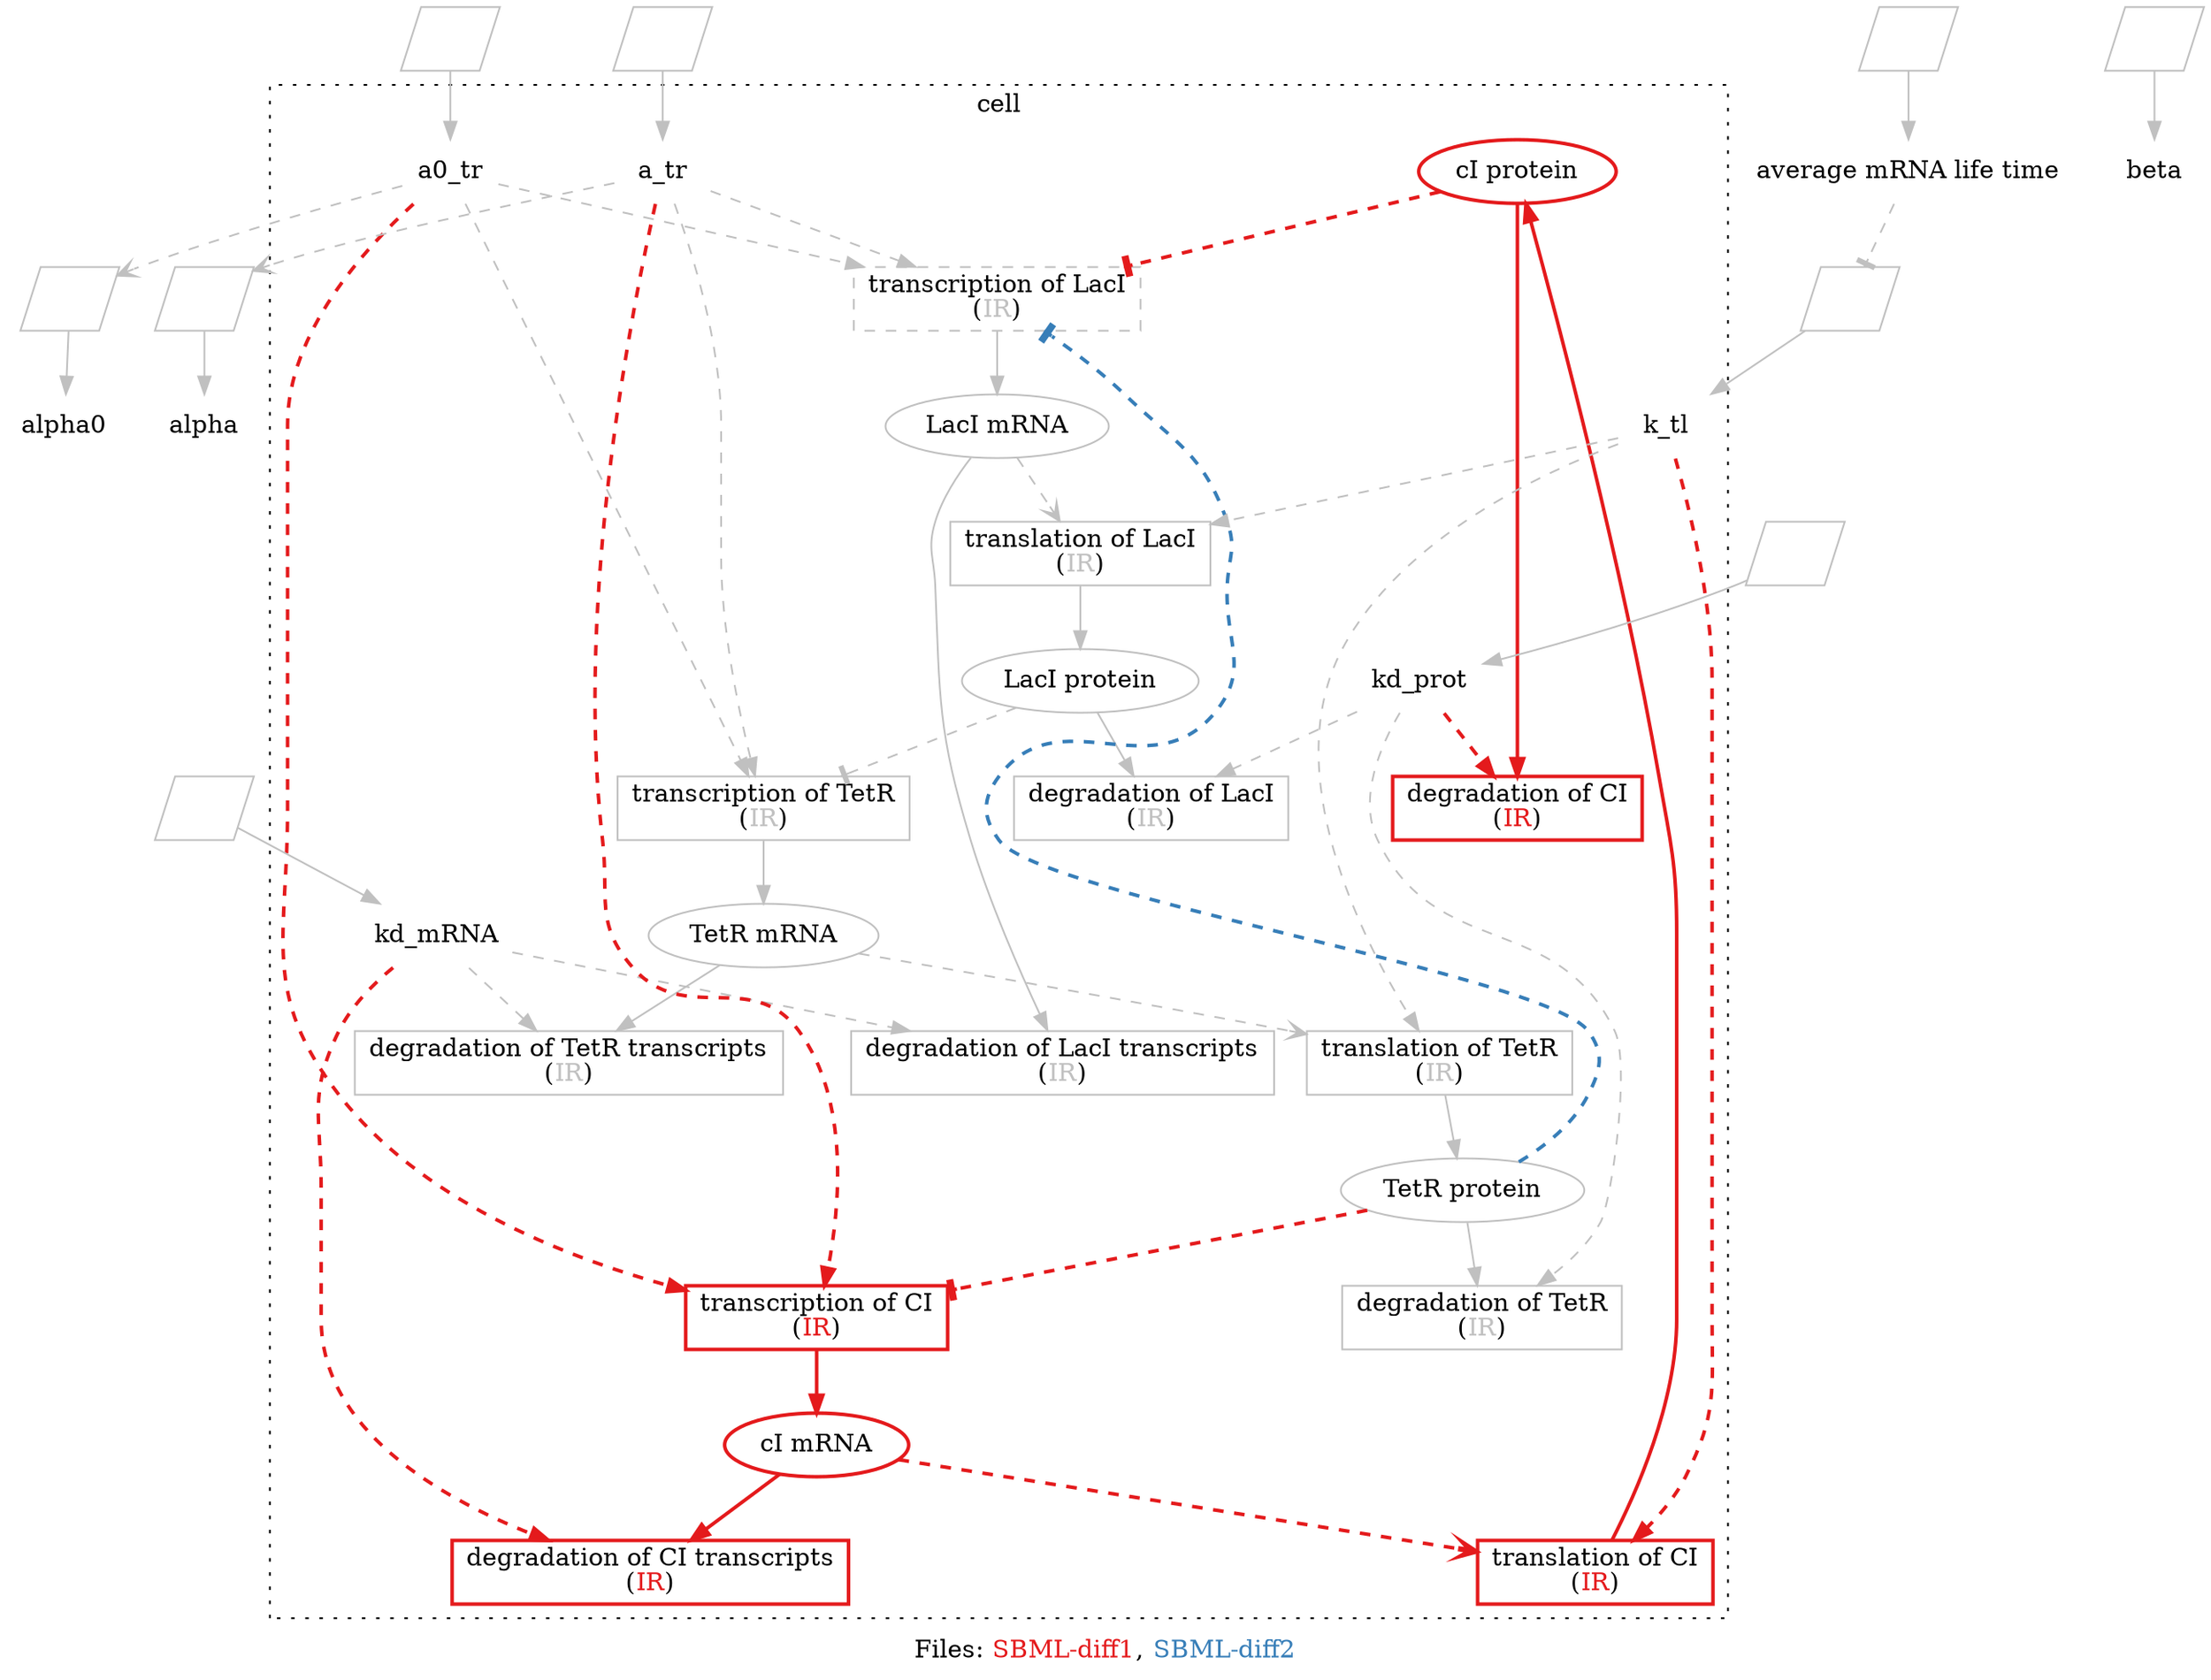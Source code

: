 


digraph comparison {
rankdir = TB;


subgraph cluster_cell {
graph[style=dotted];
label="cell";
"PZ" [color="#e41a1c",label="cI protein"   , style="bold,"];
"PX" [color="grey",label="LacI protein"   , style=""];
"PY" [color="grey",label="TetR protein"   , style=""];
"Y" [color="grey",label="TetR mRNA"   , style=""];
"X" [color="grey",label="LacI mRNA"   , style=""];
"Z" [color="#e41a1c",label="cI mRNA"   , style="bold,"];
Reaction2 [shape="rectangle", color="grey",  label=<degradation of TetR transcripts<br/>(<font color='grey'>IR</font>)> , style=""];
Y -> Reaction2 [color="grey", style=""];
kd_mRNA -> Reaction2 [color="grey" , style="dashed"];
Reaction3 [shape="rectangle", color="#e41a1c",  label=<degradation of CI transcripts<br/>(<font color='#e41a1c'>IR</font>)> , style="bold,"];
Z -> Reaction3 [color="#e41a1c", style="bold,"];
kd_mRNA -> Reaction3 [color="#e41a1c" , style="bold,dashed"];
Reaction1 [shape="rectangle", color="grey",  label=<degradation of LacI transcripts<br/>(<font color='grey'>IR</font>)> , style=""];
X -> Reaction1 [color="grey", style=""];
kd_mRNA -> Reaction1 [color="grey" , style="dashed"];
Reaction6 [shape="rectangle", color="#e41a1c",  label=<translation of CI<br/>(<font color='#e41a1c'>IR</font>)> , style="bold,"];
k_tl -> Reaction6 [color="#e41a1c" , style="bold,dashed"];
Reaction6 -> PZ [color="#e41a1c", style="bold,"];
Reaction7 [shape="rectangle", color="grey",  label=<degradation of LacI<br/>(<font color='grey'>IR</font>)> , style=""];
PX -> Reaction7 [color="grey", style=""];
kd_prot -> Reaction7 [color="grey" , style="dashed"];
Reaction4 [shape="rectangle", color="grey",  label=<translation of LacI<br/>(<font color='grey'>IR</font>)> , style=""];
k_tl -> Reaction4 [color="grey" , style="dashed"];
Reaction4 -> PX [color="grey", style=""];
Reaction5 [shape="rectangle", color="grey",  label=<translation of TetR<br/>(<font color='grey'>IR</font>)> , style=""];
k_tl -> Reaction5 [color="grey" , style="dashed"];
Reaction5 -> PY [color="grey", style=""];
Reaction8 [shape="rectangle", color="grey",  label=<degradation of TetR<br/>(<font color='grey'>IR</font>)> , style=""];
PY -> Reaction8 [color="grey", style=""];
kd_prot -> Reaction8 [color="grey" , style="dashed"];
Reaction9 [shape="rectangle", color="#e41a1c",  label=<degradation of CI<br/>(<font color='#e41a1c'>IR</font>)> , style="bold,"];
PZ -> Reaction9 [color="#e41a1c", style="bold,"];
kd_prot -> Reaction9 [color="#e41a1c" , style="bold,dashed"];
Reaction12 [shape="rectangle", color="#e41a1c",  label=<transcription of CI<br/>(<font color='#e41a1c'>IR</font>)> , style="bold,"];
a0_tr -> Reaction12 [color="#e41a1c" , style="bold,dashed"];
a_tr -> Reaction12 [color="#e41a1c" , style="bold,dashed"];
Reaction12 -> Z [color="#e41a1c", style="bold,"];
Reaction10 [shape="rectangle", color="grey",  label=<transcription of LacI<br/>(<font color='grey'>IR</font>)> , style="dashed"];
a0_tr -> Reaction10 [color="grey" , style="dashed"];
a_tr -> Reaction10 [color="grey" , style="dashed"];
Reaction10 -> X [color="grey", style=""];
Reaction11 [shape="rectangle", color="grey",  label=<transcription of TetR<br/>(<font color='grey'>IR</font>)> , style=""];
a0_tr -> Reaction11 [color="grey" , style="dashed"];
a_tr -> Reaction11 [color="grey" , style="dashed"];
Reaction11 -> Y [color="grey", style=""];
"X" -> "Reaction4" [color="grey", arrowhead="vee" , style="dashed"];
"PX" -> "Reaction11" [color="grey", arrowhead="tee" , style="dashed"];
"PZ" -> "Reaction10" [color="#e41a1c", arrowhead="tee" , style="bold,dashed"];
"Y" -> "Reaction5" [color="grey", arrowhead="vee" , style="dashed"];
"PY" -> "Reaction12" [color="#e41a1c", arrowhead="tee" , style="bold,dashed"];
"PY" -> "Reaction10" [color="#377eb8", arrowhead="tee" , style="bold,dashed"];
"Z" -> "Reaction6" [color="#e41a1c", arrowhead="vee" , style="bold,dashed"];


}
rule_k_tl [shape="parallelogram", color="grey",  label="" , style=""];
rule_k_tl -> k_tl [color="grey", style="dotted" , style=""];
t_ave -> rule_k_tl [color="grey", arrowhead="tee" , style="dashed"];
rule_a0_tr [shape="parallelogram", color="grey",  label="" , style=""];
rule_a0_tr -> a0_tr [color="grey", style="dotted" , style=""];
rule_t_ave [shape="parallelogram", color="grey",  label="" , style=""];
rule_t_ave -> t_ave [color="grey", style="dotted" , style=""];
rule_alpha0 [shape="parallelogram", color="grey",  label="" , style=""];
rule_alpha0 -> alpha0 [color="grey", style="dotted" , style=""];
a0_tr -> rule_alpha0 [color="grey", arrowhead="vee" , style="dashed"];
rule_beta [shape="parallelogram", color="grey",  label="" , style=""];
rule_beta -> beta [color="grey", style="dotted" , style=""];
rule_a_tr [shape="parallelogram", color="grey",  label="" , style=""];
rule_a_tr -> a_tr [color="grey", style="dotted" , style=""];
rule_kd_prot [shape="parallelogram", color="grey",  label="" , style=""];
rule_kd_prot -> kd_prot [color="grey", style="dotted" , style=""];
rule_alpha [shape="parallelogram", color="grey",  label="" , style=""];
rule_alpha -> alpha [color="grey", style="dotted" , style=""];
a_tr -> rule_alpha [color="grey", arrowhead="vee" , style="dashed"];
rule_kd_mRNA [shape="parallelogram", color="grey",  label="" , style=""];
rule_kd_mRNA -> kd_mRNA [color="grey", style="dotted" , style=""];
k_tl [label="k_tl", shape=none, color="grey"];
a0_tr [label="a0_tr", shape=none, color="grey"];
t_ave [label="average mRNA life time", shape=none, color="grey"];
alpha0 [label="alpha0", shape=none, color="grey"];
beta [label="beta", shape=none, color="grey"];
a_tr [label="a_tr", shape=none, color="grey"];
kd_prot [label="kd_prot", shape=none, color="grey"];
alpha [label="alpha", shape=none, color="grey"];
kd_mRNA [label="kd_mRNA", shape=none, color="grey"];
label=<Files: <font color='#e41a1c'>SBML-diff1</font>, <font color='#377eb8'>SBML-diff2</font>>;
}

